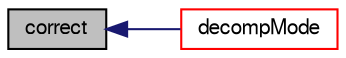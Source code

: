digraph "correct"
{
  bgcolor="transparent";
  edge [fontname="FreeSans",fontsize="10",labelfontname="FreeSans",labelfontsize="10"];
  node [fontname="FreeSans",fontsize="10",shape=record];
  rankdir="LR";
  Node938 [label="correct",height=0.2,width=0.4,color="black", fillcolor="grey75", style="filled", fontcolor="black"];
  Node938 -> Node939 [dir="back",color="midnightblue",fontsize="10",style="solid",fontname="FreeSans"];
  Node939 [label="decompMode",height=0.2,width=0.4,color="red",URL="$a25118.html#a81849321d2821758f316e3f18dce129b"];
}
